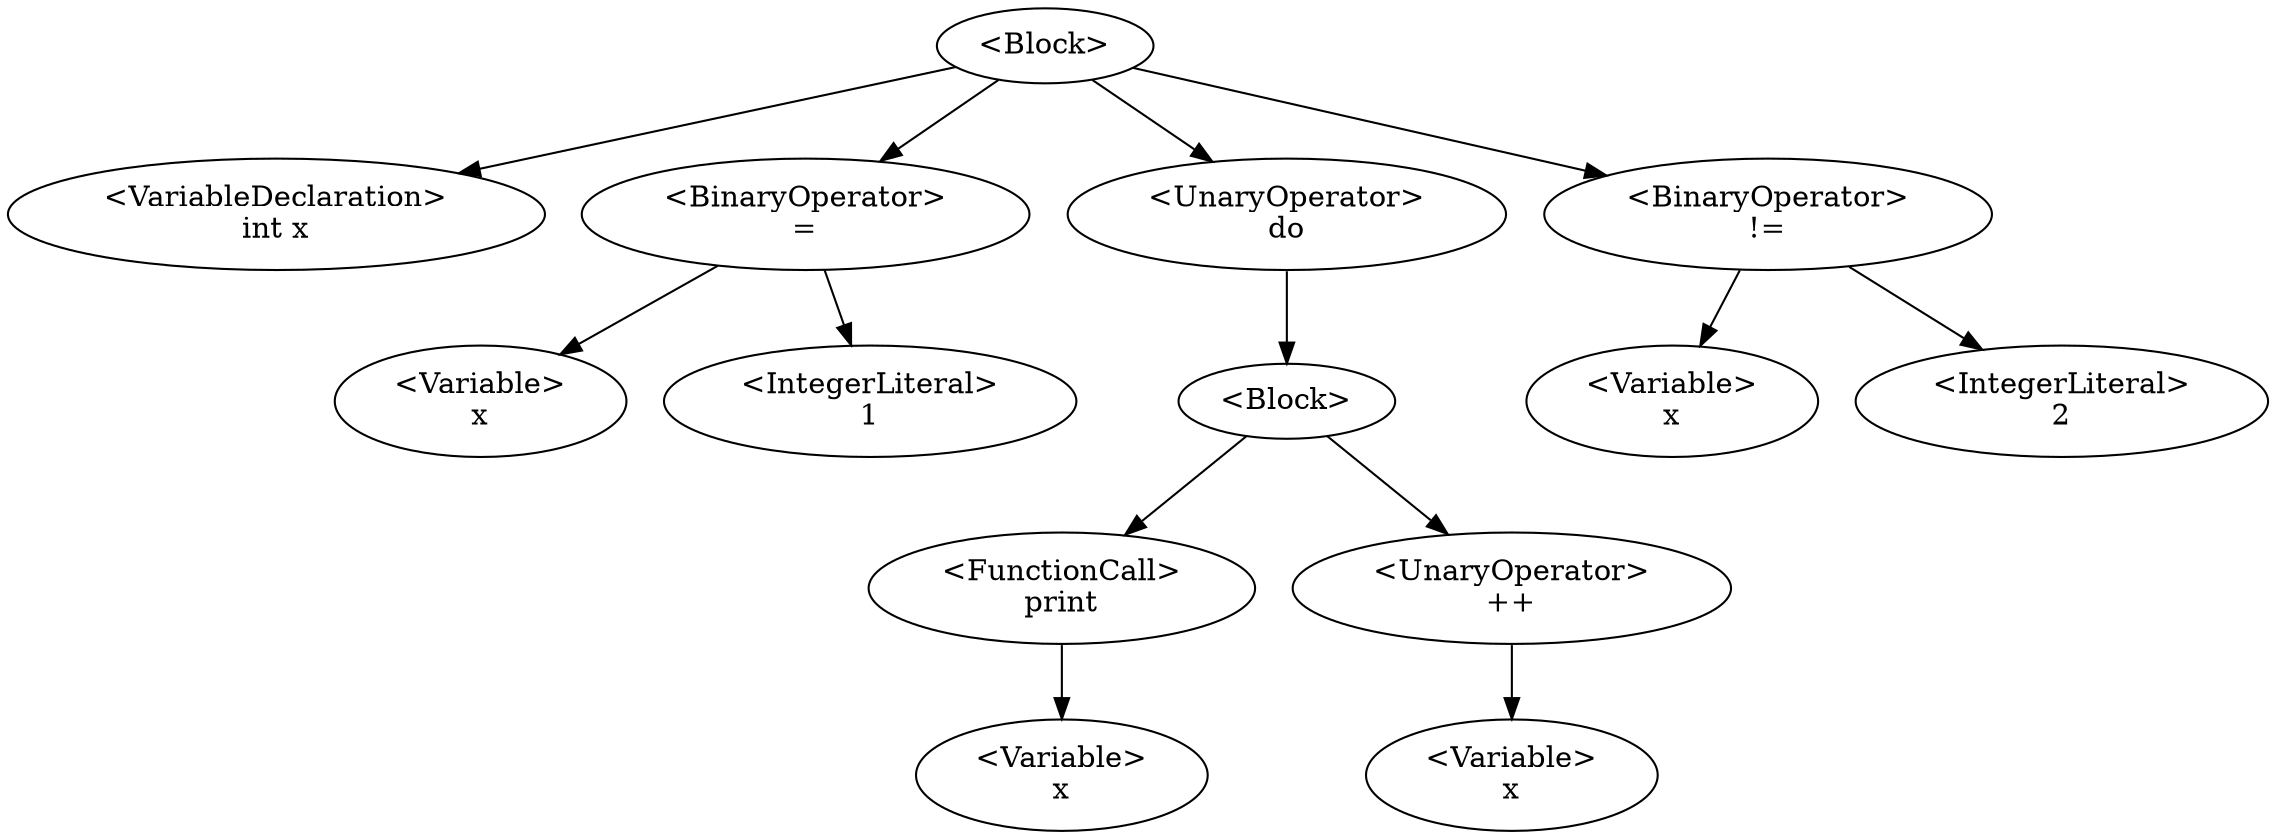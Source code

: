 digraph G {
0 [label="<Block>"];0->1;0->3;0->5;0->13;
1 [label="<VariableDeclaration>\nint x"];
3 [label="<BinaryOperator>\n="];3->2;3->4;
2 [label="<Variable>\nx"];
4 [label="<IntegerLiteral>\n1"];
5 [label="<UnaryOperator>\ndo"];5->6;
6 [label="<Block>"];6->8;6->10;
8 [label="<FunctionCall>\nprint"];8->9;
9 [label="<Variable>\nx"];
10 [label="<UnaryOperator>\n++"];10->11;
11 [label="<Variable>\nx"];
13 [label="<BinaryOperator>\n!="];13->12;13->14;
12 [label="<Variable>\nx"];
14 [label="<IntegerLiteral>\n2"];
}